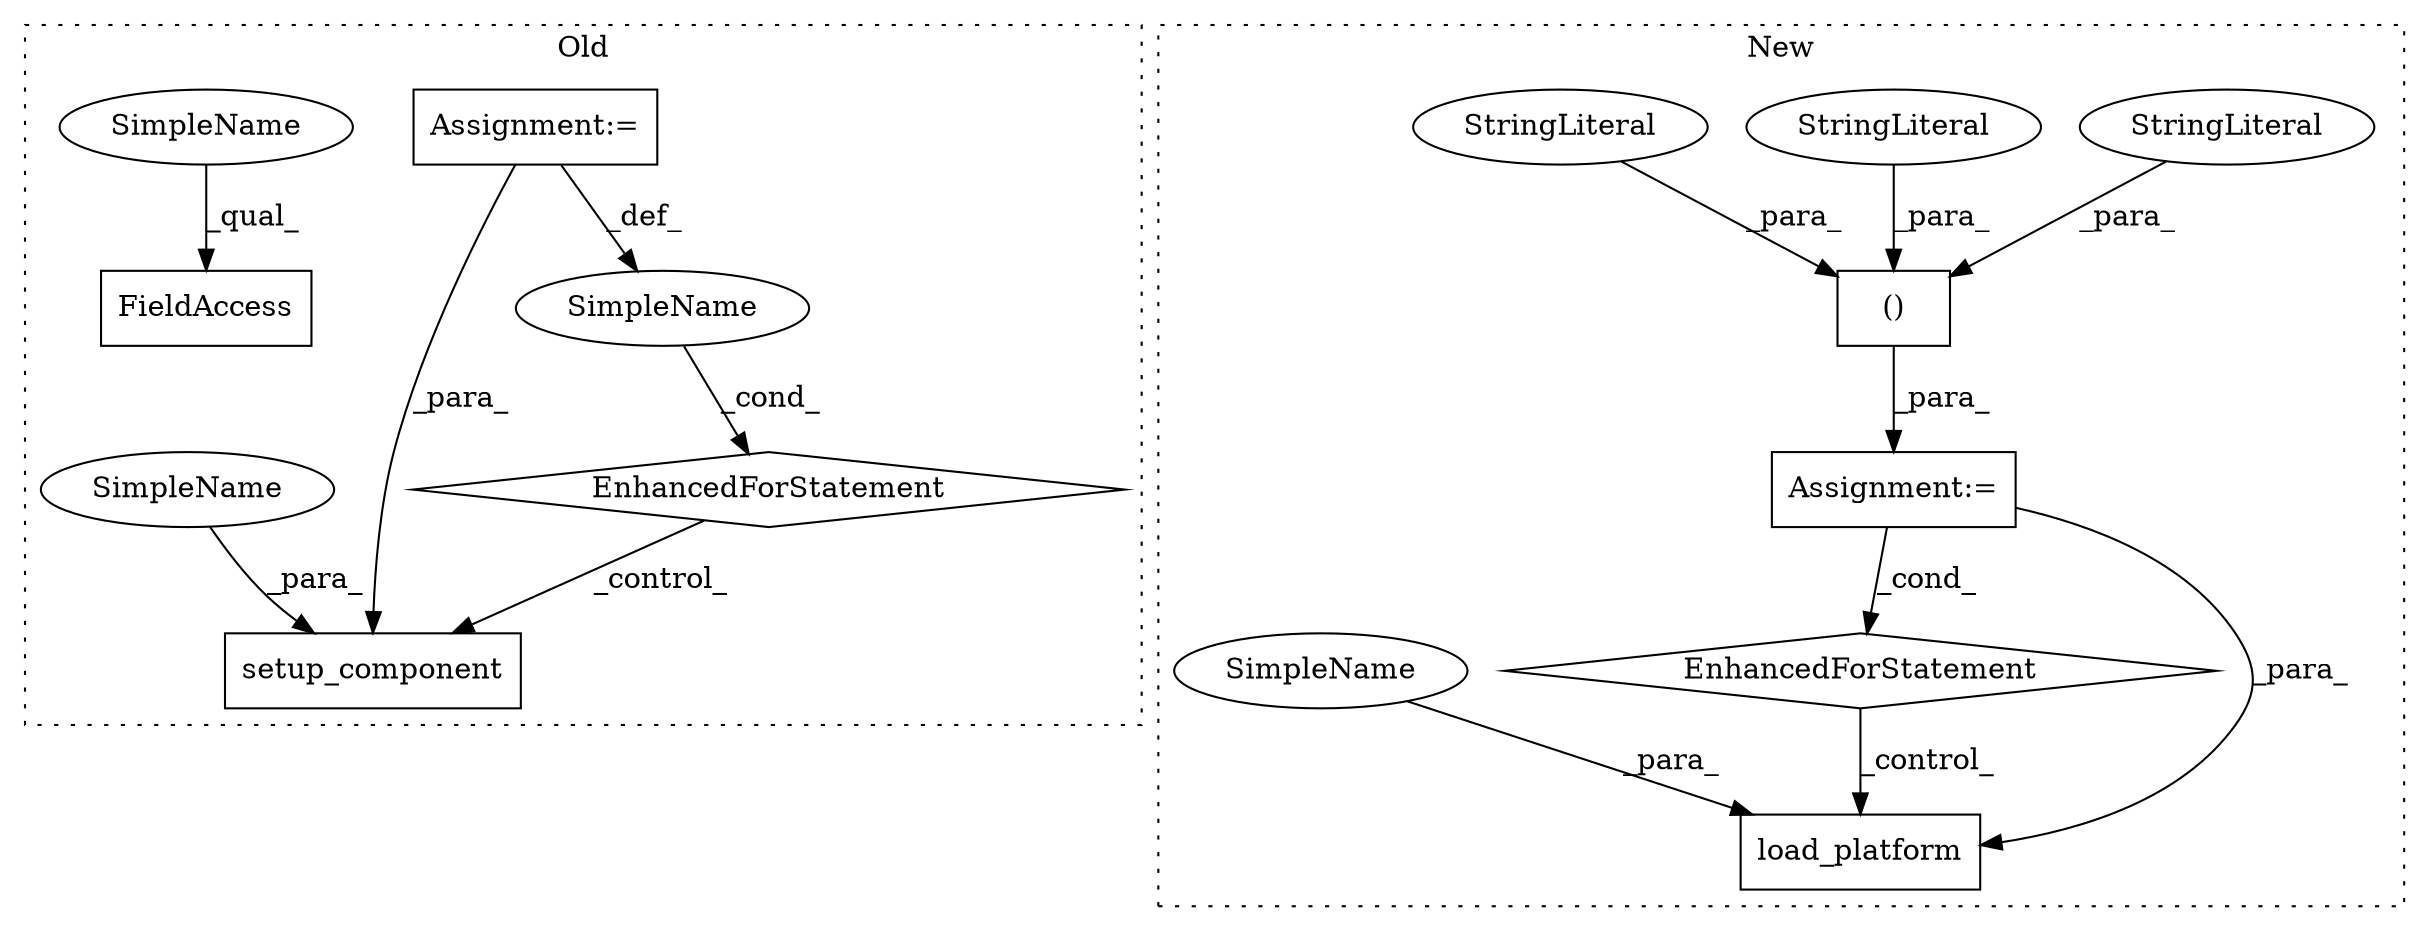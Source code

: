 digraph G {
subgraph cluster0 {
1 [label="setup_component" a="32" s="5008,5045" l="16,1" shape="box"];
6 [label="EnhancedForStatement" a="70" s="4848,4969" l="74,2" shape="diamond"];
7 [label="SimpleName" a="42" s="4929" l="17" shape="ellipse"];
11 [label="Assignment:=" a="7" s="4848,4969" l="74,2" shape="box"];
12 [label="FieldAccess" a="22" s="5086" l="8" shape="box"];
13 [label="SimpleName" a="42" s="5086" l="4" shape="ellipse"];
14 [label="SimpleName" a="42" s="5024" l="4" shape="ellipse"];
label = "Old";
style="dotted";
}
subgraph cluster1 {
2 [label="EnhancedForStatement" a="70" s="4324,4478" l="53,3" shape="diamond"];
3 [label="load_platform" a="32" s="4499,4546" l="14,1" shape="box"];
4 [label="Assignment:=" a="7" s="4324,4478" l="53,3" shape="box"];
5 [label="()" a="106" s="4401" l="77" shape="box"];
8 [label="StringLiteral" a="45" s="4463" l="15" shape="ellipse"];
9 [label="StringLiteral" a="45" s="4422" l="8" shape="ellipse"];
10 [label="StringLiteral" a="45" s="4401" l="8" shape="ellipse"];
15 [label="SimpleName" a="42" s="4513" l="4" shape="ellipse"];
label = "New";
style="dotted";
}
2 -> 3 [label="_control_"];
4 -> 2 [label="_cond_"];
4 -> 3 [label="_para_"];
5 -> 4 [label="_para_"];
6 -> 1 [label="_control_"];
7 -> 6 [label="_cond_"];
8 -> 5 [label="_para_"];
9 -> 5 [label="_para_"];
10 -> 5 [label="_para_"];
11 -> 1 [label="_para_"];
11 -> 7 [label="_def_"];
13 -> 12 [label="_qual_"];
14 -> 1 [label="_para_"];
15 -> 3 [label="_para_"];
}